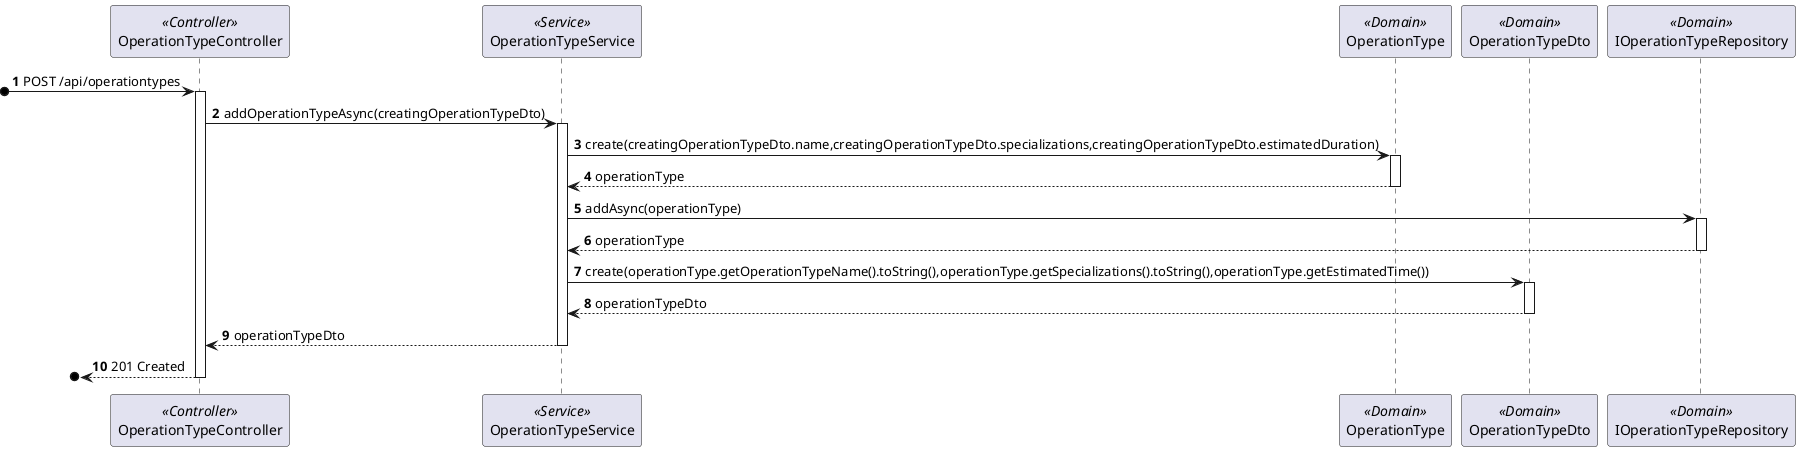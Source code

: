 @startuml process-view-2
autonumber

participant "OperationTypeController" as Controller <<Controller>>
participant "OperationTypeService" as Service <<Service>>
participant "OperationType" as OperationType <<Domain>>
participant "OperationTypeDto" as OperationTypeDto <<Domain>>
participant "IOperationTypeRepository" as Repository <<Domain>>

?o-> Controller : POST /api/operationtypes

activate Controller

    Controller -> Service : addOperationTypeAsync(creatingOperationTypeDto)

    activate Service

        Service -> OperationType : create(creatingOperationTypeDto.name,creatingOperationTypeDto.specializations,creatingOperationTypeDto.estimatedDuration)

        activate OperationType

            OperationType --> Service : operationType

        deactivate OperationType

        Service  -> Repository : addAsync(operationType)

        activate Repository

            Repository --> Service : operationType

        deactivate Repository

        Service -> OperationTypeDto : create(operationType.getOperationTypeName().toString(),operationType.getSpecializations().toString(),operationType.getEstimatedTime())

        activate OperationTypeDto

            OperationTypeDto --> Service : operationTypeDto

        deactivate OperationTypeDto

        Service --> Controller : operationTypeDto

    deactivate Service

    ?o<-- Controller : 201 Created

deactivate Controller


@enduml